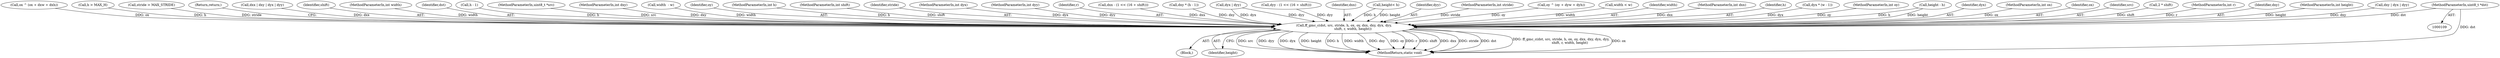 digraph "0_FFmpeg_58cf31cee7a456057f337b3102a03206d833d5e8@pointer" {
"1000110" [label="(MethodParameterIn,uint8_t *dst)"];
"1000334" [label="(Call,ff_gmc_c(dst, src, stride, h, ox, oy, dxx, dxy, dyx, dyy,\n                 shift, r, width, height))"];
"1000285" [label="(Call,ox ^ (ox + dxw + dxh))"];
"1000327" [label="(Call,h > MAX_H)"];
"1000348" [label="(Identifier,height)"];
"1000330" [label="(Call,stride > MAX_STRIDE)"];
"1000349" [label="(Return,return;)"];
"1000316" [label="(Call,dxx | dxy | dyx | dyy)"];
"1000345" [label="(Identifier,shift)"];
"1000122" [label="(MethodParameterIn,int width)"];
"1000334" [label="(Call,ff_gmc_c(dst, src, stride, h, ox, oy, dxx, dxy, dyx, dyy,\n                 shift, r, width, height))"];
"1000335" [label="(Identifier,dst)"];
"1000232" [label="(Call,h - 1)"];
"1000111" [label="(MethodParameterIn,uint8_t *src)"];
"1000117" [label="(MethodParameterIn,int dxy)"];
"1000110" [label="(MethodParameterIn,uint8_t *dst)"];
"1000251" [label="(Call,width  - w)"];
"1000340" [label="(Identifier,oy)"];
"1000113" [label="(MethodParameterIn,int h)"];
"1000120" [label="(MethodParameterIn,int shift)"];
"1000337" [label="(Identifier,stride)"];
"1000118" [label="(MethodParameterIn,int dyx)"];
"1000119" [label="(MethodParameterIn,int dyy)"];
"1000346" [label="(Identifier,r)"];
"1000203" [label="(Call,dxx - (1 << (16 + shift)))"];
"1000230" [label="(Call,dxy * (h - 1))"];
"1000320" [label="(Call,dyx | dyy)"];
"1000217" [label="(Call,dyy - (1 << (16 + shift)))"];
"1000341" [label="(Identifier,dxx)"];
"1000266" [label="(Call,height< h)"];
"1000344" [label="(Identifier,dyy)"];
"1000112" [label="(MethodParameterIn,int stride)"];
"1000304" [label="(Call,oy ^ (oy + dyw + dyh))"];
"1000255" [label="(Call,width < w)"];
"1000347" [label="(Identifier,width)"];
"1000116" [label="(MethodParameterIn,int dxx)"];
"1000338" [label="(Identifier,h)"];
"1000238" [label="(Call,dyx * (w - 1))"];
"1000115" [label="(MethodParameterIn,int oy)"];
"1000263" [label="(Call,height - h)"];
"1000343" [label="(Identifier,dyx)"];
"1000114" [label="(MethodParameterIn,int ox)"];
"1000333" [label="(Block,)"];
"1000339" [label="(Identifier,ox)"];
"1000336" [label="(Identifier,src)"];
"1000415" [label="(MethodReturn,static void)"];
"1000193" [label="(Call,2 * shift)"];
"1000121" [label="(MethodParameterIn,int r)"];
"1000342" [label="(Identifier,dxy)"];
"1000123" [label="(MethodParameterIn,int height)"];
"1000318" [label="(Call,dxy | dyx | dyy)"];
"1000110" -> "1000109"  [label="AST: "];
"1000110" -> "1000415"  [label="DDG: dst"];
"1000110" -> "1000334"  [label="DDG: dst"];
"1000334" -> "1000333"  [label="AST: "];
"1000334" -> "1000348"  [label="CFG: "];
"1000335" -> "1000334"  [label="AST: "];
"1000336" -> "1000334"  [label="AST: "];
"1000337" -> "1000334"  [label="AST: "];
"1000338" -> "1000334"  [label="AST: "];
"1000339" -> "1000334"  [label="AST: "];
"1000340" -> "1000334"  [label="AST: "];
"1000341" -> "1000334"  [label="AST: "];
"1000342" -> "1000334"  [label="AST: "];
"1000343" -> "1000334"  [label="AST: "];
"1000344" -> "1000334"  [label="AST: "];
"1000345" -> "1000334"  [label="AST: "];
"1000346" -> "1000334"  [label="AST: "];
"1000347" -> "1000334"  [label="AST: "];
"1000348" -> "1000334"  [label="AST: "];
"1000349" -> "1000334"  [label="CFG: "];
"1000334" -> "1000415"  [label="DDG: ff_gmc_c(dst, src, stride, h, ox, oy, dxx, dxy, dyx, dyy,\n                 shift, r, width, height)"];
"1000334" -> "1000415"  [label="DDG: ox"];
"1000334" -> "1000415"  [label="DDG: src"];
"1000334" -> "1000415"  [label="DDG: dyy"];
"1000334" -> "1000415"  [label="DDG: dyx"];
"1000334" -> "1000415"  [label="DDG: height"];
"1000334" -> "1000415"  [label="DDG: h"];
"1000334" -> "1000415"  [label="DDG: width"];
"1000334" -> "1000415"  [label="DDG: dxy"];
"1000334" -> "1000415"  [label="DDG: oy"];
"1000334" -> "1000415"  [label="DDG: r"];
"1000334" -> "1000415"  [label="DDG: shift"];
"1000334" -> "1000415"  [label="DDG: dxx"];
"1000334" -> "1000415"  [label="DDG: stride"];
"1000334" -> "1000415"  [label="DDG: dst"];
"1000111" -> "1000334"  [label="DDG: src"];
"1000330" -> "1000334"  [label="DDG: stride"];
"1000112" -> "1000334"  [label="DDG: stride"];
"1000232" -> "1000334"  [label="DDG: h"];
"1000263" -> "1000334"  [label="DDG: h"];
"1000263" -> "1000334"  [label="DDG: height"];
"1000266" -> "1000334"  [label="DDG: h"];
"1000266" -> "1000334"  [label="DDG: height"];
"1000327" -> "1000334"  [label="DDG: h"];
"1000113" -> "1000334"  [label="DDG: h"];
"1000285" -> "1000334"  [label="DDG: ox"];
"1000114" -> "1000334"  [label="DDG: ox"];
"1000304" -> "1000334"  [label="DDG: oy"];
"1000115" -> "1000334"  [label="DDG: oy"];
"1000203" -> "1000334"  [label="DDG: dxx"];
"1000316" -> "1000334"  [label="DDG: dxx"];
"1000116" -> "1000334"  [label="DDG: dxx"];
"1000318" -> "1000334"  [label="DDG: dxy"];
"1000230" -> "1000334"  [label="DDG: dxy"];
"1000117" -> "1000334"  [label="DDG: dxy"];
"1000238" -> "1000334"  [label="DDG: dyx"];
"1000320" -> "1000334"  [label="DDG: dyx"];
"1000320" -> "1000334"  [label="DDG: dyy"];
"1000118" -> "1000334"  [label="DDG: dyx"];
"1000217" -> "1000334"  [label="DDG: dyy"];
"1000119" -> "1000334"  [label="DDG: dyy"];
"1000120" -> "1000334"  [label="DDG: shift"];
"1000193" -> "1000334"  [label="DDG: shift"];
"1000121" -> "1000334"  [label="DDG: r"];
"1000251" -> "1000334"  [label="DDG: width"];
"1000255" -> "1000334"  [label="DDG: width"];
"1000122" -> "1000334"  [label="DDG: width"];
"1000123" -> "1000334"  [label="DDG: height"];
}
